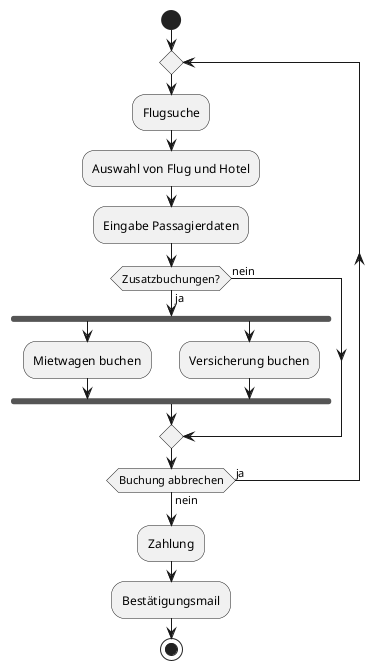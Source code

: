 @startuml
start
    repeat
        :Flugsuche;
        :Auswahl von Flug und Hotel;
        :Eingabe Passagierdaten;
        if (Zusatzbuchungen?) then (ja)
            fork
                :Mietwagen buchen;
            fork again
                :Versicherung buchen;
            end fork
        else (nein)
        endif
    repeat while (Buchung abbrechen) is (ja) not (nein)
    :Zahlung;
    :Bestätigungsmail;
stop
@enduml
